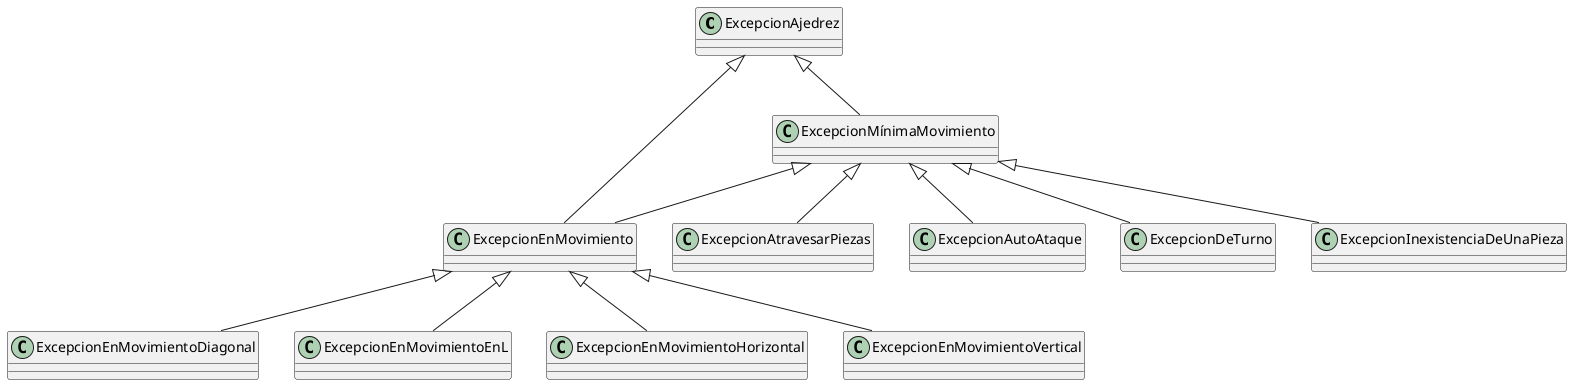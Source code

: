 @startumlasi?
'https://plantuml.com/class-diagram

class ExcepcionAjedrez{}
class ExcepcionAtravesarPiezas{}
class ExcepcionAutoAtaque{}
class ExcepcionDeTurno{}
class ExcepcionInexistenciaDeUnaPieza{}
class ExcepcionEnMovimiento{}
class ExcepcionEnMovimientoDiagonal{}
class ExcepcionEnMovimientoEnL{}
class ExcepcionEnMovimientoHorizontal{}
class ExcepcionEnMovimientoVertical{}
class ExcepcionMínimaMovimiento{}


ExcepcionEnMovimiento <|-- ExcepcionEnMovimientoDiagonal
ExcepcionEnMovimiento <|-- ExcepcionEnMovimientoHorizontal
ExcepcionEnMovimiento <|-- ExcepcionEnMovimientoVertical
ExcepcionEnMovimiento <|-- ExcepcionEnMovimientoEnL

ExcepcionMínimaMovimiento <|-- ExcepcionInexistenciaDeUnaPieza
ExcepcionMínimaMovimiento <|-- ExcepcionEnMovimiento
ExcepcionMínimaMovimiento <|-- ExcepcionAutoAtaque
ExcepcionMínimaMovimiento <|-- ExcepcionAtravesarPiezas
ExcepcionMínimaMovimiento <|-- ExcepcionDeTurno

ExcepcionAjedrez <|-- ExcepcionMínimaMovimiento
ExcepcionAjedrez <|-- ExcepcionEnMovimiento

@enduml